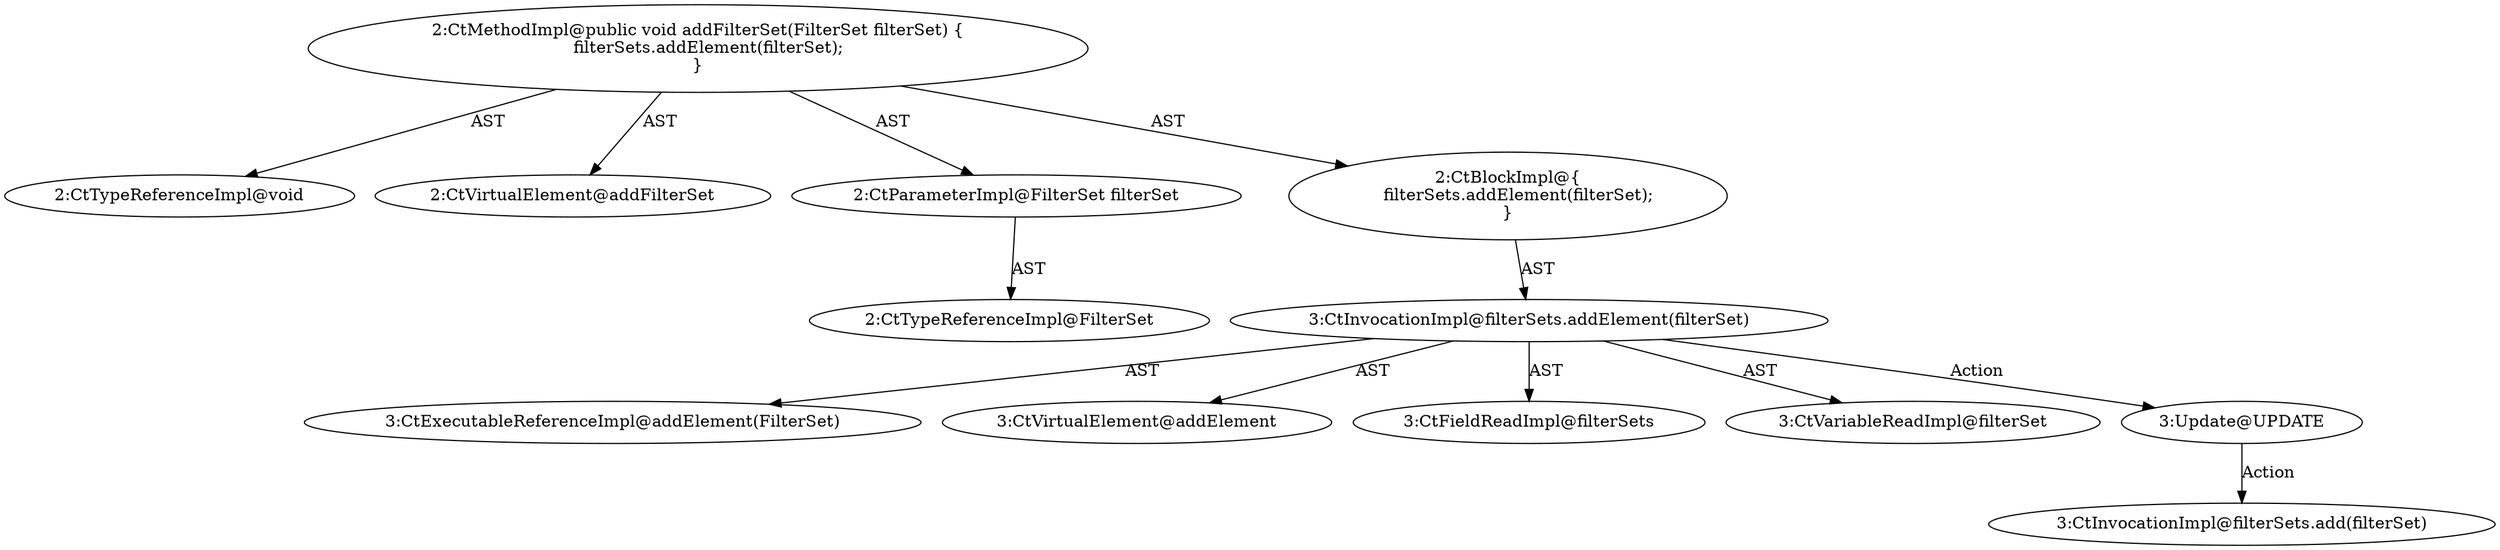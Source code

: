 digraph "addFilterSet#?,FilterSet" {
0 [label="2:CtTypeReferenceImpl@void" shape=ellipse]
1 [label="2:CtVirtualElement@addFilterSet" shape=ellipse]
2 [label="2:CtParameterImpl@FilterSet filterSet" shape=ellipse]
3 [label="2:CtTypeReferenceImpl@FilterSet" shape=ellipse]
4 [label="3:CtExecutableReferenceImpl@addElement(FilterSet)" shape=ellipse]
5 [label="3:CtVirtualElement@addElement" shape=ellipse]
6 [label="3:CtFieldReadImpl@filterSets" shape=ellipse]
7 [label="3:CtVariableReadImpl@filterSet" shape=ellipse]
8 [label="3:CtInvocationImpl@filterSets.addElement(filterSet)" shape=ellipse]
9 [label="2:CtBlockImpl@\{
    filterSets.addElement(filterSet);
\}" shape=ellipse]
10 [label="2:CtMethodImpl@public void addFilterSet(FilterSet filterSet) \{
    filterSets.addElement(filterSet);
\}" shape=ellipse]
11 [label="3:Update@UPDATE" shape=ellipse]
12 [label="3:CtInvocationImpl@filterSets.add(filterSet)" shape=ellipse]
2 -> 3 [label="AST"];
8 -> 5 [label="AST"];
8 -> 6 [label="AST"];
8 -> 4 [label="AST"];
8 -> 7 [label="AST"];
8 -> 11 [label="Action"];
9 -> 8 [label="AST"];
10 -> 1 [label="AST"];
10 -> 0 [label="AST"];
10 -> 2 [label="AST"];
10 -> 9 [label="AST"];
11 -> 12 [label="Action"];
}